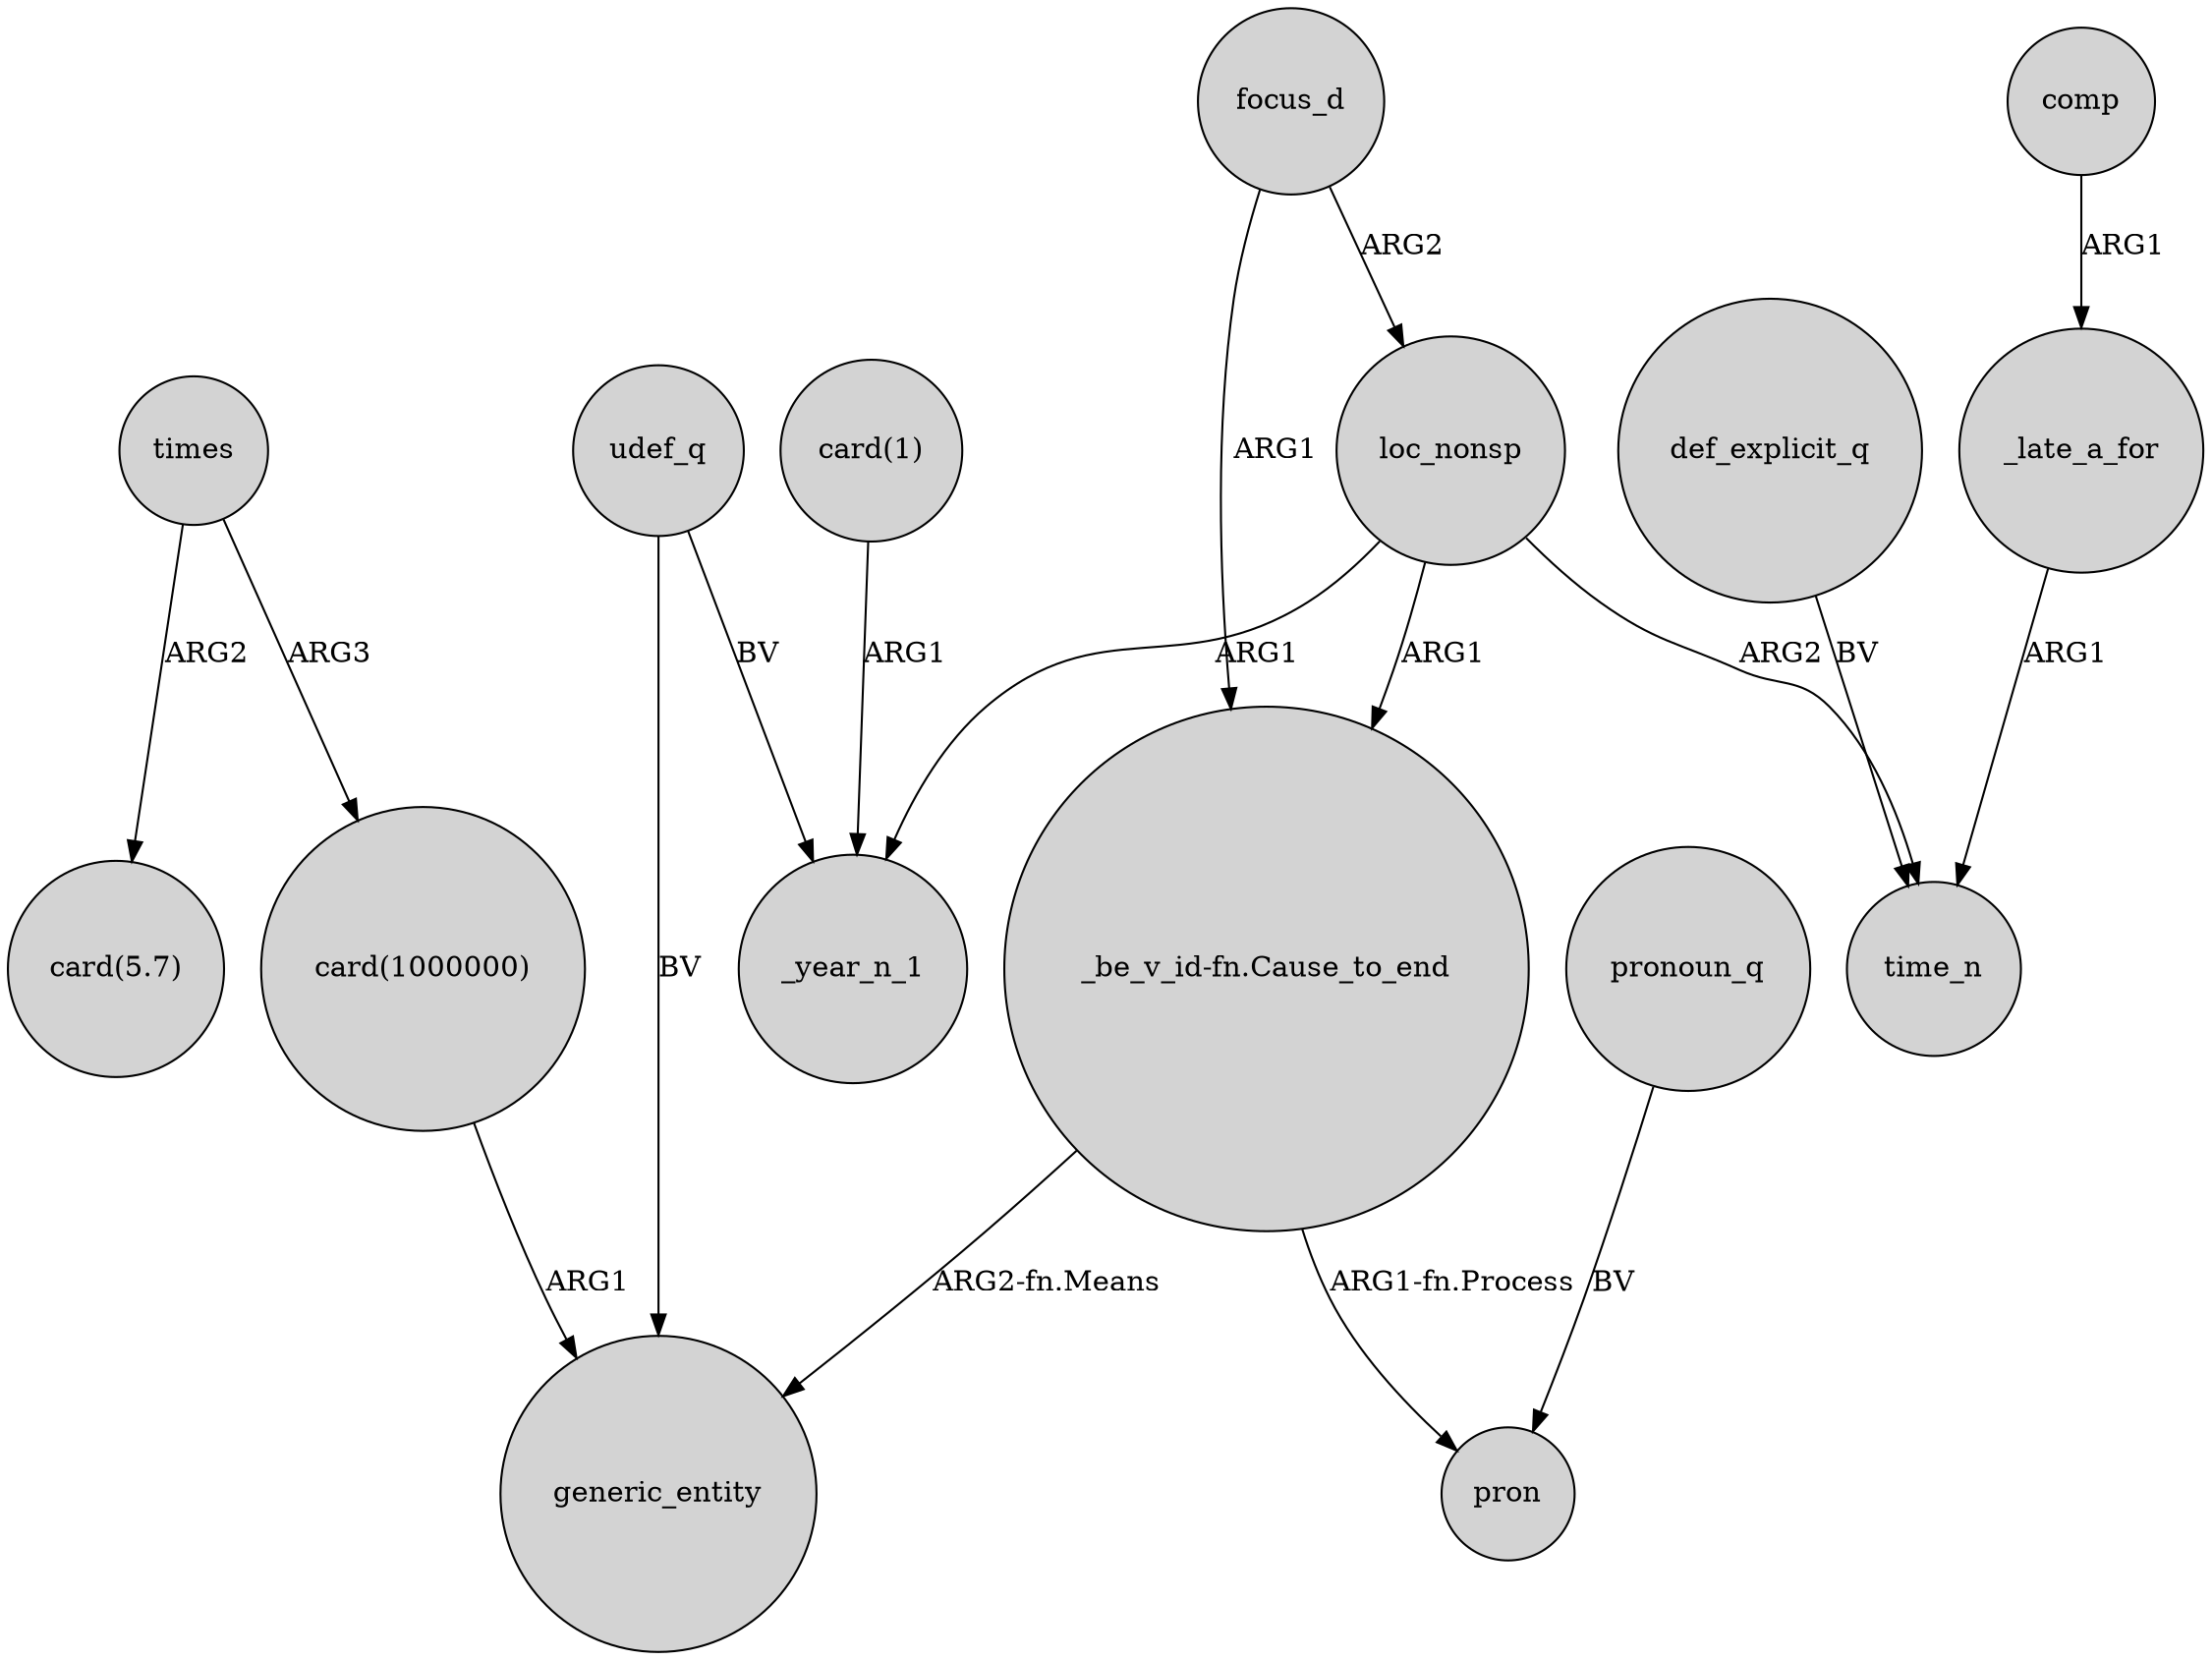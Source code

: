 digraph {
	node [shape=circle style=filled]
	times -> "card(1000000)" [label=ARG3]
	_late_a_for -> time_n [label=ARG1]
	focus_d -> "_be_v_id-fn.Cause_to_end" [label=ARG1]
	udef_q -> _year_n_1 [label=BV]
	comp -> _late_a_for [label=ARG1]
	def_explicit_q -> time_n [label=BV]
	loc_nonsp -> time_n [label=ARG2]
	focus_d -> loc_nonsp [label=ARG2]
	"_be_v_id-fn.Cause_to_end" -> generic_entity [label="ARG2-fn.Means"]
	loc_nonsp -> "_be_v_id-fn.Cause_to_end" [label=ARG1]
	udef_q -> generic_entity [label=BV]
	times -> "card(5.7)" [label=ARG2]
	"card(1)" -> _year_n_1 [label=ARG1]
	pronoun_q -> pron [label=BV]
	loc_nonsp -> _year_n_1 [label=ARG1]
	"_be_v_id-fn.Cause_to_end" -> pron [label="ARG1-fn.Process"]
	"card(1000000)" -> generic_entity [label=ARG1]
}
